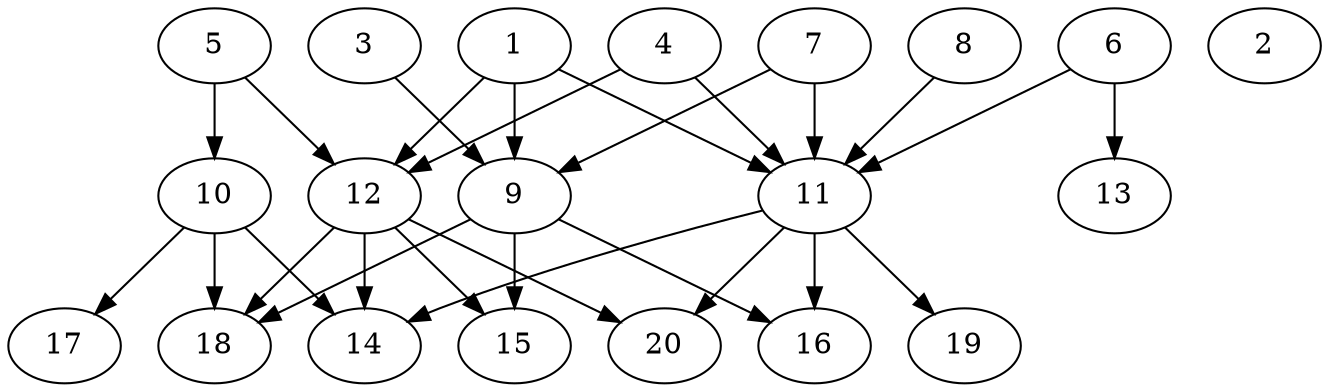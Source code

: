 // DAG automatically generated by daggen at Tue Jul 23 14:28:59 2019
// ./daggen --dot -n 20 --ccr 0.3 --fat 0.6 --regular 0.5 --density 0.7 --mindata 5242880 --maxdata 52428800 
digraph G {
  1 [size="38266880", alpha="0.07", expect_size="11480064"] 
  1 -> 9 [size ="11480064"]
  1 -> 11 [size ="11480064"]
  1 -> 12 [size ="11480064"]
  2 [size="35461120", alpha="0.03", expect_size="10638336"] 
  3 [size="81892693", alpha="0.10", expect_size="24567808"] 
  3 -> 9 [size ="24567808"]
  4 [size="60730027", alpha="0.19", expect_size="18219008"] 
  4 -> 11 [size ="18219008"]
  4 -> 12 [size ="18219008"]
  5 [size="69980160", alpha="0.11", expect_size="20994048"] 
  5 -> 10 [size ="20994048"]
  5 -> 12 [size ="20994048"]
  6 [size="174144853", alpha="0.06", expect_size="52243456"] 
  6 -> 11 [size ="52243456"]
  6 -> 13 [size ="52243456"]
  7 [size="64266240", alpha="0.02", expect_size="19279872"] 
  7 -> 9 [size ="19279872"]
  7 -> 11 [size ="19279872"]
  8 [size="33839787", alpha="0.18", expect_size="10151936"] 
  8 -> 11 [size ="10151936"]
  9 [size="167075840", alpha="0.00", expect_size="50122752"] 
  9 -> 15 [size ="50122752"]
  9 -> 16 [size ="50122752"]
  9 -> 18 [size ="50122752"]
  10 [size="109783040", alpha="0.08", expect_size="32934912"] 
  10 -> 14 [size ="32934912"]
  10 -> 17 [size ="32934912"]
  10 -> 18 [size ="32934912"]
  11 [size="78042453", alpha="0.04", expect_size="23412736"] 
  11 -> 14 [size ="23412736"]
  11 -> 16 [size ="23412736"]
  11 -> 19 [size ="23412736"]
  11 -> 20 [size ="23412736"]
  12 [size="135369387", alpha="0.11", expect_size="40610816"] 
  12 -> 14 [size ="40610816"]
  12 -> 15 [size ="40610816"]
  12 -> 18 [size ="40610816"]
  12 -> 20 [size ="40610816"]
  13 [size="158699520", alpha="0.13", expect_size="47609856"] 
  14 [size="81981440", alpha="0.14", expect_size="24594432"] 
  15 [size="73058987", alpha="0.04", expect_size="21917696"] 
  16 [size="161017173", alpha="0.13", expect_size="48305152"] 
  17 [size="53377707", alpha="0.15", expect_size="16013312"] 
  18 [size="69290667", alpha="0.12", expect_size="20787200"] 
  19 [size="54797653", alpha="0.10", expect_size="16439296"] 
  20 [size="55132160", alpha="0.06", expect_size="16539648"] 
}

